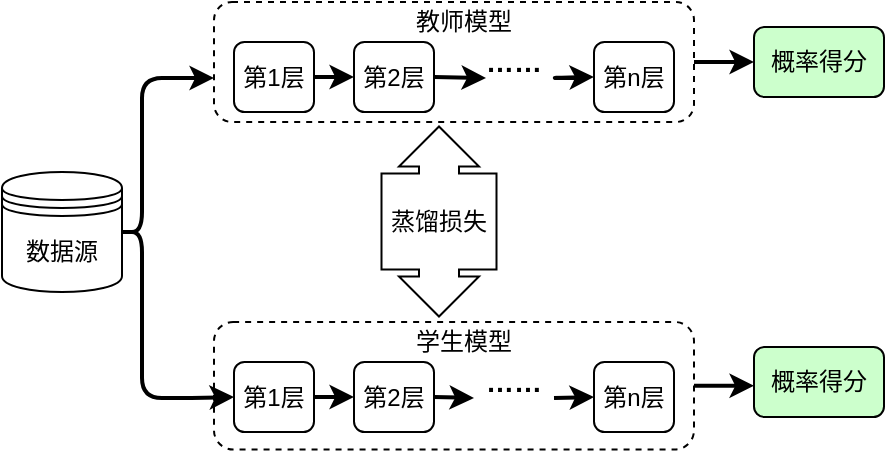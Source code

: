 <mxfile version="14.7.3" type="github">
  <diagram id="1q1r-AFxfGe1Q3U7pLlY" name="第 1 页">
    <mxGraphModel dx="1727" dy="856" grid="1" gridSize="10" guides="1" tooltips="1" connect="1" arrows="1" fold="1" page="1" pageScale="1" pageWidth="850" pageHeight="1100" math="0" shadow="0">
      <root>
        <mxCell id="0" />
        <mxCell id="1" parent="0" />
        <mxCell id="Kxetcte7aHRmP3BmDKPr-28" style="edgeStyle=orthogonalEdgeStyle;rounded=0;orthogonalLoop=1;jettySize=auto;html=1;exitX=1;exitY=0.5;exitDx=0;exitDy=0;strokeWidth=2;" parent="1" source="Kxetcte7aHRmP3BmDKPr-1" edge="1">
          <mxGeometry relative="1" as="geometry">
            <mxPoint x="420" y="302" as="targetPoint" />
          </mxGeometry>
        </mxCell>
        <mxCell id="Kxetcte7aHRmP3BmDKPr-1" value="" style="rounded=1;whiteSpace=wrap;html=1;gradientColor=#CCCCFF;gradientDirection=east;dashed=1;fillColor=none;" parent="1" vertex="1">
          <mxGeometry x="150" y="270" width="240" height="63.75" as="geometry" />
        </mxCell>
        <mxCell id="Kxetcte7aHRmP3BmDKPr-27" style="edgeStyle=orthogonalEdgeStyle;rounded=0;orthogonalLoop=1;jettySize=auto;html=1;exitX=1;exitY=0.5;exitDx=0;exitDy=0;strokeWidth=2;" parent="1" source="Kxetcte7aHRmP3BmDKPr-2" edge="1">
          <mxGeometry relative="1" as="geometry">
            <mxPoint x="420" y="140" as="targetPoint" />
          </mxGeometry>
        </mxCell>
        <mxCell id="Kxetcte7aHRmP3BmDKPr-2" value="" style="rounded=1;whiteSpace=wrap;html=1;gradientColor=#CCCCFF;gradientDirection=east;dashed=1;fillColor=none;" parent="1" vertex="1">
          <mxGeometry x="150" y="110" width="240" height="60" as="geometry" />
        </mxCell>
        <mxCell id="Kxetcte7aHRmP3BmDKPr-3" value="数据源" style="shape=datastore;whiteSpace=wrap;html=1;" parent="1" vertex="1">
          <mxGeometry x="44" y="195" width="60" height="60" as="geometry" />
        </mxCell>
        <mxCell id="Kxetcte7aHRmP3BmDKPr-4" value="第1层" style="rounded=1;whiteSpace=wrap;html=1;" parent="1" vertex="1">
          <mxGeometry x="160" y="130" width="40" height="35" as="geometry" />
        </mxCell>
        <mxCell id="Kxetcte7aHRmP3BmDKPr-5" value="第2层" style="rounded=1;whiteSpace=wrap;html=1;" parent="1" vertex="1">
          <mxGeometry x="220" y="130" width="40" height="35" as="geometry" />
        </mxCell>
        <mxCell id="Kxetcte7aHRmP3BmDKPr-6" value="第n层" style="rounded=1;whiteSpace=wrap;html=1;" parent="1" vertex="1">
          <mxGeometry x="340" y="130" width="40" height="35" as="geometry" />
        </mxCell>
        <mxCell id="Kxetcte7aHRmP3BmDKPr-7" value="" style="endArrow=classic;html=1;exitX=1;exitY=0.5;exitDx=0;exitDy=0;entryX=0;entryY=0.5;entryDx=0;entryDy=0;strokeWidth=2;" parent="1" source="Kxetcte7aHRmP3BmDKPr-4" target="Kxetcte7aHRmP3BmDKPr-5" edge="1">
          <mxGeometry width="50" height="50" relative="1" as="geometry">
            <mxPoint x="386" y="245" as="sourcePoint" />
            <mxPoint x="436" y="195" as="targetPoint" />
          </mxGeometry>
        </mxCell>
        <mxCell id="Kxetcte7aHRmP3BmDKPr-8" value="" style="edgeStyle=segmentEdgeStyle;endArrow=classic;html=1;strokeWidth=2;exitX=1;exitY=0.5;exitDx=0;exitDy=0;" parent="1" source="Kxetcte7aHRmP3BmDKPr-3" edge="1">
          <mxGeometry width="50" height="50" relative="1" as="geometry">
            <mxPoint x="350" y="250" as="sourcePoint" />
            <mxPoint x="150" y="148" as="targetPoint" />
            <Array as="points">
              <mxPoint x="114" y="225" />
              <mxPoint x="114" y="148" />
            </Array>
          </mxGeometry>
        </mxCell>
        <mxCell id="Kxetcte7aHRmP3BmDKPr-9" value="&lt;font size=&quot;1&quot;&gt;&lt;b style=&quot;font-size: 14px&quot;&gt;……&lt;/b&gt;&lt;/font&gt;" style="text;html=1;strokeColor=none;fillColor=none;align=center;verticalAlign=middle;whiteSpace=wrap;rounded=0;" parent="1" vertex="1">
          <mxGeometry x="280" y="130" width="40" height="20" as="geometry" />
        </mxCell>
        <mxCell id="Kxetcte7aHRmP3BmDKPr-10" value="第1层" style="rounded=1;whiteSpace=wrap;html=1;" parent="1" vertex="1">
          <mxGeometry x="160" y="290" width="40" height="35" as="geometry" />
        </mxCell>
        <mxCell id="Kxetcte7aHRmP3BmDKPr-11" value="第2层" style="rounded=1;whiteSpace=wrap;html=1;" parent="1" vertex="1">
          <mxGeometry x="220" y="290" width="40" height="35" as="geometry" />
        </mxCell>
        <mxCell id="Kxetcte7aHRmP3BmDKPr-12" value="第n层" style="rounded=1;whiteSpace=wrap;html=1;" parent="1" vertex="1">
          <mxGeometry x="340" y="290" width="40" height="35" as="geometry" />
        </mxCell>
        <mxCell id="Kxetcte7aHRmP3BmDKPr-13" value="" style="endArrow=classic;html=1;exitX=1;exitY=0.5;exitDx=0;exitDy=0;entryX=0;entryY=0.5;entryDx=0;entryDy=0;strokeWidth=2;" parent="1" source="Kxetcte7aHRmP3BmDKPr-10" target="Kxetcte7aHRmP3BmDKPr-11" edge="1">
          <mxGeometry width="50" height="50" relative="1" as="geometry">
            <mxPoint x="346" y="325" as="sourcePoint" />
            <mxPoint x="396" y="275" as="targetPoint" />
          </mxGeometry>
        </mxCell>
        <mxCell id="Kxetcte7aHRmP3BmDKPr-14" value="" style="edgeStyle=segmentEdgeStyle;endArrow=classic;html=1;strokeWidth=2;entryX=0;entryY=0.5;entryDx=0;entryDy=0;exitX=1;exitY=0.5;exitDx=0;exitDy=0;" parent="1" source="Kxetcte7aHRmP3BmDKPr-3" target="Kxetcte7aHRmP3BmDKPr-10" edge="1">
          <mxGeometry width="50" height="50" relative="1" as="geometry">
            <mxPoint x="80" y="150" as="sourcePoint" />
            <mxPoint x="50" y="110" as="targetPoint" />
            <Array as="points">
              <mxPoint x="114" y="225" />
              <mxPoint x="114" y="308" />
              <mxPoint x="139" y="308" />
            </Array>
          </mxGeometry>
        </mxCell>
        <mxCell id="Kxetcte7aHRmP3BmDKPr-15" value="&lt;font size=&quot;1&quot;&gt;&lt;b style=&quot;font-size: 14px&quot;&gt;……&lt;/b&gt;&lt;/font&gt;" style="text;html=1;strokeColor=none;fillColor=none;align=center;verticalAlign=middle;whiteSpace=wrap;rounded=0;" parent="1" vertex="1">
          <mxGeometry x="280" y="290" width="40" height="20" as="geometry" />
        </mxCell>
        <mxCell id="Kxetcte7aHRmP3BmDKPr-16" value="" style="endArrow=classic;html=1;exitX=1;exitY=0.5;exitDx=0;exitDy=0;strokeWidth=2;" parent="1" source="Kxetcte7aHRmP3BmDKPr-11" edge="1">
          <mxGeometry width="50" height="50" relative="1" as="geometry">
            <mxPoint x="186" y="237.5" as="sourcePoint" />
            <mxPoint x="280" y="308" as="targetPoint" />
          </mxGeometry>
        </mxCell>
        <mxCell id="Kxetcte7aHRmP3BmDKPr-17" value="" style="endArrow=classic;html=1;strokeWidth=2;entryX=0;entryY=0.5;entryDx=0;entryDy=0;" parent="1" target="Kxetcte7aHRmP3BmDKPr-12" edge="1">
          <mxGeometry width="50" height="50" relative="1" as="geometry">
            <mxPoint x="320" y="308" as="sourcePoint" />
            <mxPoint x="246" y="238" as="targetPoint" />
          </mxGeometry>
        </mxCell>
        <mxCell id="Kxetcte7aHRmP3BmDKPr-18" value="教师模型" style="text;html=1;strokeColor=none;fillColor=none;align=center;verticalAlign=middle;whiteSpace=wrap;rounded=0;dashed=1;" parent="1" vertex="1">
          <mxGeometry x="220" y="110" width="110" height="20" as="geometry" />
        </mxCell>
        <mxCell id="Kxetcte7aHRmP3BmDKPr-19" value="学生模型" style="text;html=1;strokeColor=none;fillColor=none;align=center;verticalAlign=middle;whiteSpace=wrap;rounded=0;dashed=1;" parent="1" vertex="1">
          <mxGeometry x="215" y="270" width="120" height="20" as="geometry" />
        </mxCell>
        <mxCell id="Kxetcte7aHRmP3BmDKPr-20" value="" style="endArrow=classic;html=1;exitX=1;exitY=0.5;exitDx=0;exitDy=0;strokeWidth=2;" parent="1" source="Kxetcte7aHRmP3BmDKPr-5" edge="1">
          <mxGeometry width="50" height="50" relative="1" as="geometry">
            <mxPoint x="226" y="157.5" as="sourcePoint" />
            <mxPoint x="286" y="148" as="targetPoint" />
          </mxGeometry>
        </mxCell>
        <mxCell id="Kxetcte7aHRmP3BmDKPr-21" value="" style="endArrow=classic;html=1;strokeWidth=2;entryX=0;entryY=0.5;entryDx=0;entryDy=0;" parent="1" target="Kxetcte7aHRmP3BmDKPr-6" edge="1">
          <mxGeometry width="50" height="50" relative="1" as="geometry">
            <mxPoint x="336" y="148" as="sourcePoint" />
            <mxPoint x="286" y="158" as="targetPoint" />
            <Array as="points">
              <mxPoint x="316" y="148" />
            </Array>
          </mxGeometry>
        </mxCell>
        <mxCell id="Kxetcte7aHRmP3BmDKPr-23" value="" style="html=1;shadow=0;dashed=0;align=center;verticalAlign=middle;shape=mxgraph.arrows2.calloutDoubleArrow;dy=10;dx=20;notch=24;arrowHead=10;rotation=90;gradientColor=#FF6666;gradientDirection=west;fillColor=none;" parent="1" vertex="1">
          <mxGeometry x="215" y="191" width="95" height="57.5" as="geometry" />
        </mxCell>
        <mxCell id="Kxetcte7aHRmP3BmDKPr-24" value="蒸馏损失" style="text;html=1;strokeColor=none;fillColor=none;align=center;verticalAlign=middle;whiteSpace=wrap;rounded=0;" parent="1" vertex="1">
          <mxGeometry x="234" y="209.75" width="57" height="20" as="geometry" />
        </mxCell>
        <mxCell id="Kxetcte7aHRmP3BmDKPr-25" value="概率得分" style="rounded=1;whiteSpace=wrap;html=1;fillColor=#CCFFCC;" parent="1" vertex="1">
          <mxGeometry x="420" y="122.5" width="65" height="35" as="geometry" />
        </mxCell>
        <mxCell id="Kxetcte7aHRmP3BmDKPr-26" value="概率得分" style="rounded=1;whiteSpace=wrap;html=1;fillColor=#CCFFCC;" parent="1" vertex="1">
          <mxGeometry x="420" y="282.5" width="65" height="35" as="geometry" />
        </mxCell>
      </root>
    </mxGraphModel>
  </diagram>
</mxfile>

